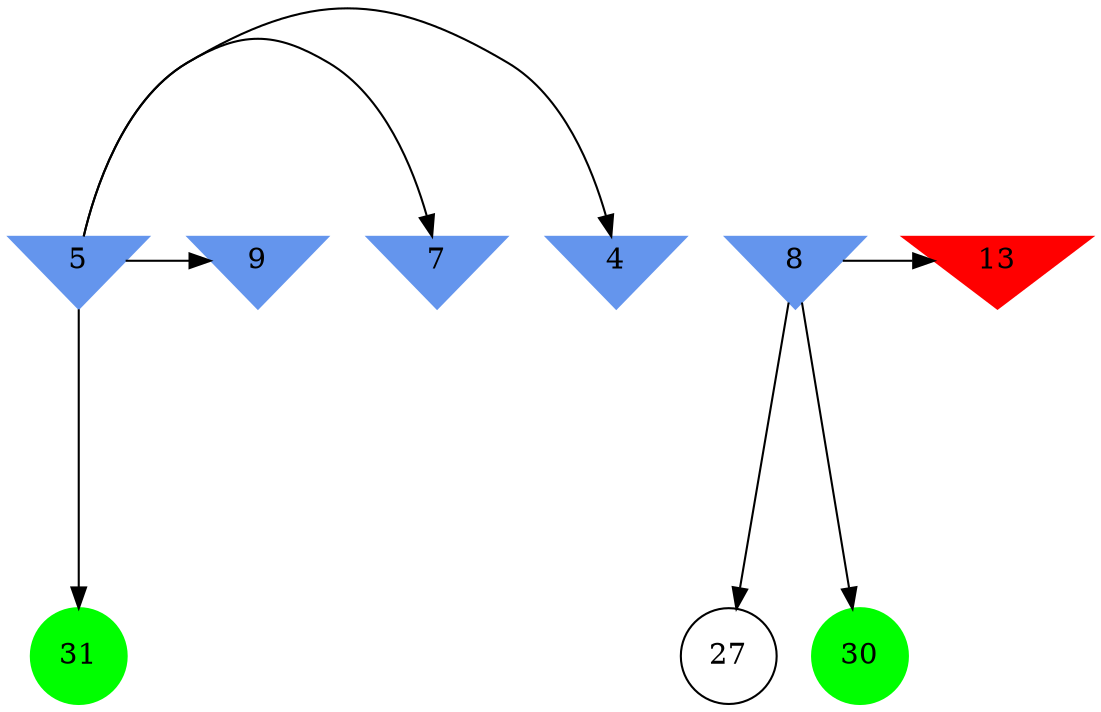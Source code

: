 digraph brain {
	ranksep=2.0;
	4 [shape=invtriangle,style=filled,color=cornflowerblue];
	5 [shape=invtriangle,style=filled,color=cornflowerblue];
	7 [shape=invtriangle,style=filled,color=cornflowerblue];
	8 [shape=invtriangle,style=filled,color=cornflowerblue];
	9 [shape=invtriangle,style=filled,color=cornflowerblue];
	13 [shape=invtriangle,style=filled,color=red];
	27 [shape=circle,color=black];
	30 [shape=circle,style=filled,color=green];
	31 [shape=circle,style=filled,color=green];
	8	->	13;
	8	->	30;
	8	->	27;
	5	->	4;
	5	->	7;
	5	->	31;
	5	->	9;
	{ rank=same; 4; 5; 7; 8; 9; 13; }
	{ rank=same; 27; }
	{ rank=same; 30; 31; }
}
